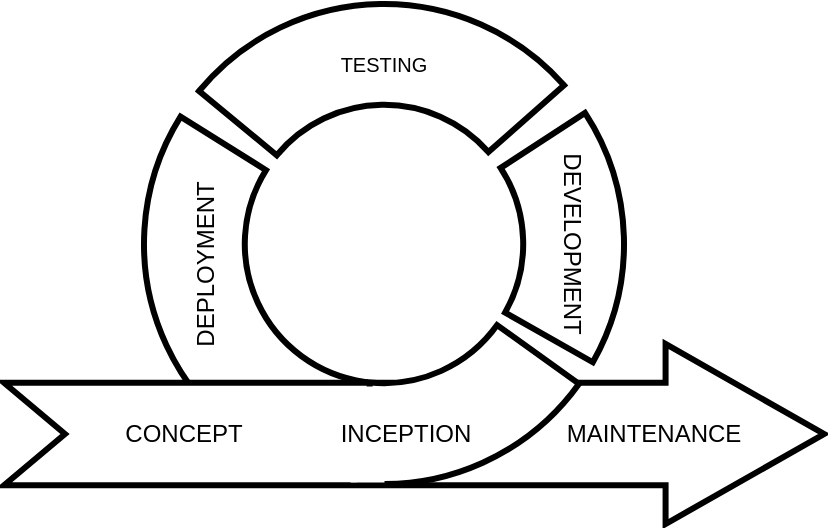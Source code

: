<mxfile>
    <diagram id="pJ5VQRG_QssLD8qk85Z7" name="Page-1">
        <mxGraphModel dx="462" dy="335" grid="1" gridSize="10" guides="1" tooltips="1" connect="1" arrows="1" fold="1" page="1" pageScale="1" pageWidth="2000" pageHeight="1100" math="0" shadow="0">
            <root>
                <mxCell id="0"/>
                <mxCell id="1" parent="0"/>
                <mxCell id="38" value="" style="verticalLabelPosition=bottom;verticalAlign=top;html=1;shape=mxgraph.basic.partConcEllipse;startAngle=0.522;endAngle=0.839;arcWidth=0.42;strokeWidth=3;" parent="1" vertex="1">
                    <mxGeometry x="800" y="280" width="240" height="240" as="geometry"/>
                </mxCell>
                <mxCell id="20" value="" style="html=1;shadow=0;dashed=0;align=center;verticalAlign=middle;shape=mxgraph.arrows2.arrow;dy=0.43;dx=79.21;flipH=0;notch=30.5;strokeWidth=3;movable=1;resizable=1;rotatable=1;deletable=1;editable=1;connectable=1;" parent="1" vertex="1">
                    <mxGeometry x="730" y="450" width="410" height="90" as="geometry"/>
                </mxCell>
                <mxCell id="9" value="" style="verticalLabelPosition=bottom;verticalAlign=top;html=1;shape=mxgraph.basic.partConcEllipse;startAngle=0.349;endAngle=0.516;arcWidth=0.42;strokeWidth=3;" parent="1" vertex="1">
                    <mxGeometry x="800" y="280" width="240" height="240" as="geometry"/>
                </mxCell>
                <mxCell id="21" value="" style="verticalLabelPosition=bottom;verticalAlign=top;html=1;shape=mxgraph.basic.partConcEllipse;startAngle=0.158;endAngle=0.332;arcWidth=0.42;strokeWidth=3;" parent="1" vertex="1">
                    <mxGeometry x="800" y="280" width="240" height="240" as="geometry"/>
                </mxCell>
                <mxCell id="22" value="&lt;font style=&quot;font-size: 12px;&quot;&gt;CONCEPT&lt;/font&gt;" style="text;html=1;strokeColor=none;fillColor=none;align=center;verticalAlign=middle;whiteSpace=wrap;rounded=0;strokeWidth=3;" parent="1" vertex="1">
                    <mxGeometry x="780" y="480" width="80" height="30" as="geometry"/>
                </mxCell>
                <mxCell id="35" value="&lt;div style=&quot;&quot;&gt;&lt;font style=&quot;font-size: 12px;&quot;&gt;DEVELOPMENT&lt;/font&gt;&lt;/div&gt;" style="text;html=1;strokeColor=none;fillColor=none;align=center;verticalAlign=middle;whiteSpace=wrap;rounded=0;strokeWidth=3;rotation=90;" parent="1" vertex="1">
                    <mxGeometry x="970" y="390" width="88" height="20" as="geometry"/>
                </mxCell>
                <mxCell id="36" value="" style="verticalLabelPosition=bottom;verticalAlign=top;html=1;shape=mxgraph.basic.partConcEllipse;startAngle=0.86;endAngle=0.135;arcWidth=0.42;strokeWidth=3;" parent="1" vertex="1">
                    <mxGeometry x="800" y="280" width="240" height="240" as="geometry"/>
                </mxCell>
                <mxCell id="37" value="&lt;div style=&quot;&quot;&gt;&lt;font style=&quot;font-size: 10px;&quot;&gt;TESTING&lt;/font&gt;&lt;/div&gt;" style="text;html=1;strokeColor=none;fillColor=none;align=center;verticalAlign=middle;whiteSpace=wrap;rounded=0;strokeWidth=3;" parent="1" vertex="1">
                    <mxGeometry x="895" y="300" width="50" height="20" as="geometry"/>
                </mxCell>
                <mxCell id="39" value="&lt;div style=&quot;&quot;&gt;&lt;font style=&quot;font-size: 12px;&quot;&gt;DEPLOYMENT&lt;/font&gt;&lt;/div&gt;" style="text;html=1;strokeColor=none;fillColor=none;align=center;verticalAlign=middle;whiteSpace=wrap;rounded=0;strokeWidth=3;rotation=-90;" parent="1" vertex="1">
                    <mxGeometry x="790" y="400" width="82" height="20" as="geometry"/>
                </mxCell>
                <mxCell id="40" value="&lt;font style=&quot;font-size: 12px;&quot;&gt;MAINTENANCE&lt;/font&gt;" style="text;html=1;strokeColor=none;fillColor=none;align=center;verticalAlign=middle;whiteSpace=wrap;rounded=0;strokeWidth=3;" parent="1" vertex="1">
                    <mxGeometry x="1010" y="480" width="90" height="30" as="geometry"/>
                </mxCell>
                <mxCell id="43" value="" style="rounded=0;whiteSpace=wrap;html=1;strokeWidth=0;fontSize=12;strokeColor=none;" vertex="1" parent="1">
                    <mxGeometry x="901" y="471" width="14" height="20" as="geometry"/>
                </mxCell>
                <mxCell id="44" value="" style="rounded=0;whiteSpace=wrap;html=1;strokeWidth=0;fontSize=12;strokeColor=none;" vertex="1" parent="1">
                    <mxGeometry x="903" y="490" width="17" height="29" as="geometry"/>
                </mxCell>
                <mxCell id="34" value="&lt;div style=&quot;&quot;&gt;&lt;font style=&quot;font-size: 12px;&quot;&gt;INCEPTION&lt;/font&gt;&lt;/div&gt;" style="text;html=1;strokeColor=none;fillColor=none;align=center;verticalAlign=middle;whiteSpace=wrap;rounded=0;strokeWidth=3;rotation=0;" parent="1" vertex="1">
                    <mxGeometry x="901" y="480" width="60" height="30" as="geometry"/>
                </mxCell>
            </root>
        </mxGraphModel>
    </diagram>
</mxfile>